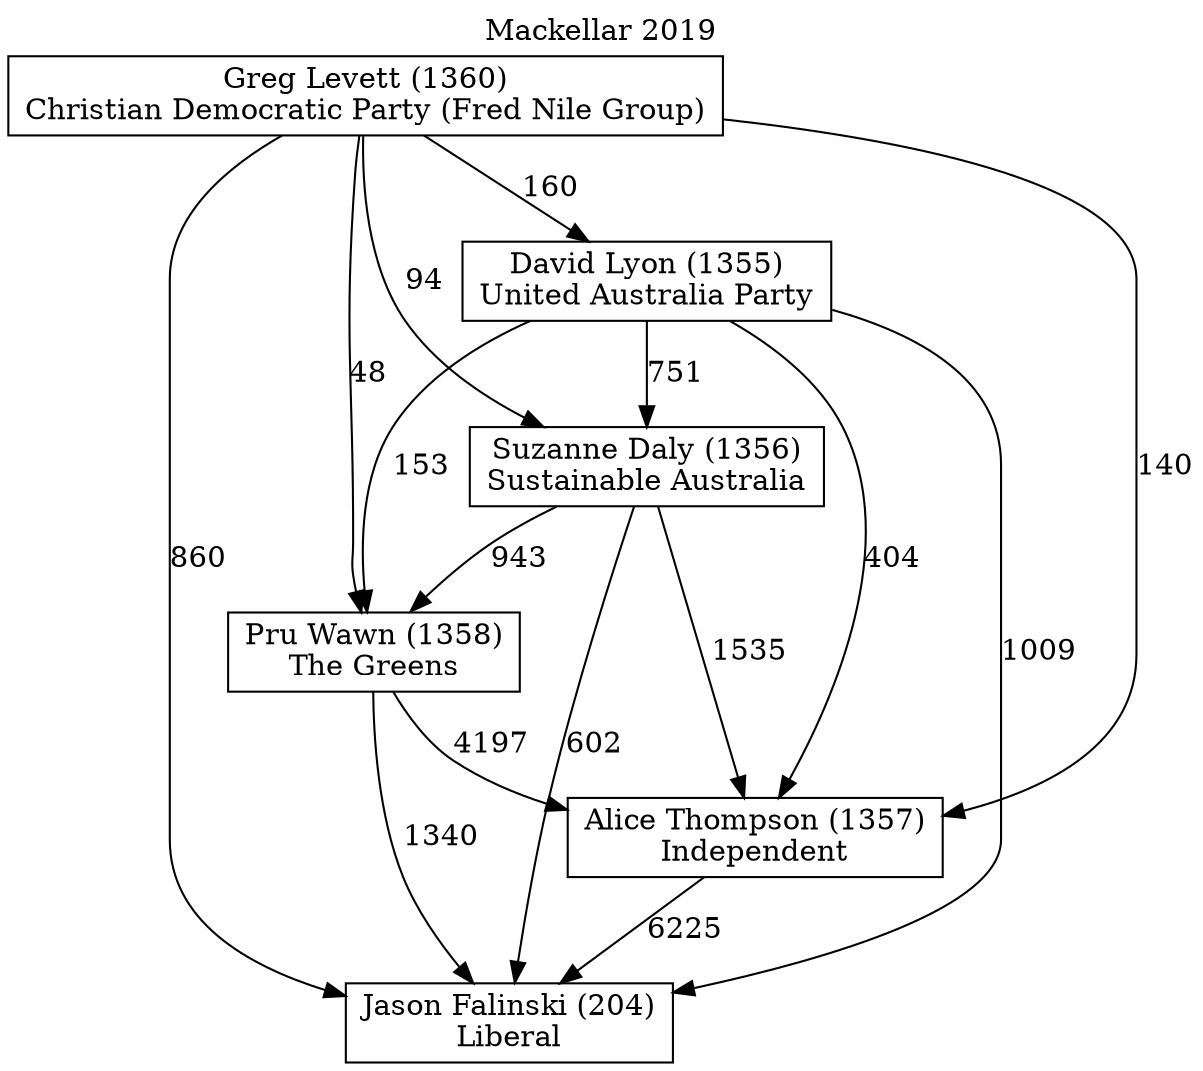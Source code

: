// House preference flow
digraph "Jason Falinski (204)_Mackellar_2019" {
	graph [label="Mackellar 2019" labelloc=t mclimit=10]
	node [shape=box]
	"Jason Falinski (204)" [label="Jason Falinski (204)
Liberal"]
	"Alice Thompson (1357)" [label="Alice Thompson (1357)
Independent"]
	"Pru Wawn (1358)" [label="Pru Wawn (1358)
The Greens"]
	"Suzanne Daly (1356)" [label="Suzanne Daly (1356)
Sustainable Australia"]
	"David Lyon (1355)" [label="David Lyon (1355)
United Australia Party"]
	"Greg Levett (1360)" [label="Greg Levett (1360)
Christian Democratic Party (Fred Nile Group)"]
	"Alice Thompson (1357)" -> "Jason Falinski (204)" [label=6225]
	"Pru Wawn (1358)" -> "Alice Thompson (1357)" [label=4197]
	"Suzanne Daly (1356)" -> "Pru Wawn (1358)" [label=943]
	"David Lyon (1355)" -> "Suzanne Daly (1356)" [label=751]
	"Greg Levett (1360)" -> "David Lyon (1355)" [label=160]
	"Pru Wawn (1358)" -> "Jason Falinski (204)" [label=1340]
	"Suzanne Daly (1356)" -> "Jason Falinski (204)" [label=602]
	"David Lyon (1355)" -> "Jason Falinski (204)" [label=1009]
	"Greg Levett (1360)" -> "Jason Falinski (204)" [label=860]
	"Greg Levett (1360)" -> "Suzanne Daly (1356)" [label=94]
	"David Lyon (1355)" -> "Pru Wawn (1358)" [label=153]
	"Greg Levett (1360)" -> "Pru Wawn (1358)" [label=48]
	"Suzanne Daly (1356)" -> "Alice Thompson (1357)" [label=1535]
	"David Lyon (1355)" -> "Alice Thompson (1357)" [label=404]
	"Greg Levett (1360)" -> "Alice Thompson (1357)" [label=140]
}

